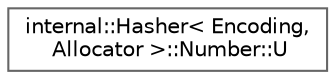 digraph "Graphical Class Hierarchy"
{
 // LATEX_PDF_SIZE
  bgcolor="transparent";
  edge [fontname=Helvetica,fontsize=10,labelfontname=Helvetica,labelfontsize=10];
  node [fontname=Helvetica,fontsize=10,shape=box,height=0.2,width=0.4];
  rankdir="LR";
  Node0 [id="Node000000",label="internal::Hasher\< Encoding,\l Allocator \>::Number::U",height=0.2,width=0.4,color="grey40", fillcolor="white", style="filled",URL="$unioninternal_1_1_hasher_1_1_number_1_1_u.html",tooltip=" "];
}
